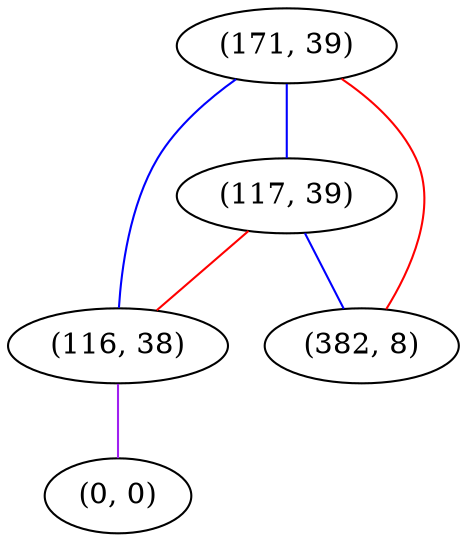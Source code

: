 graph "" {
"(171, 39)";
"(117, 39)";
"(116, 38)";
"(0, 0)";
"(382, 8)";
"(171, 39)" -- "(117, 39)"  [color=blue, key=0, weight=3];
"(171, 39)" -- "(382, 8)"  [color=red, key=0, weight=1];
"(171, 39)" -- "(116, 38)"  [color=blue, key=0, weight=3];
"(117, 39)" -- "(116, 38)"  [color=red, key=0, weight=1];
"(117, 39)" -- "(382, 8)"  [color=blue, key=0, weight=3];
"(116, 38)" -- "(0, 0)"  [color=purple, key=0, weight=4];
}
